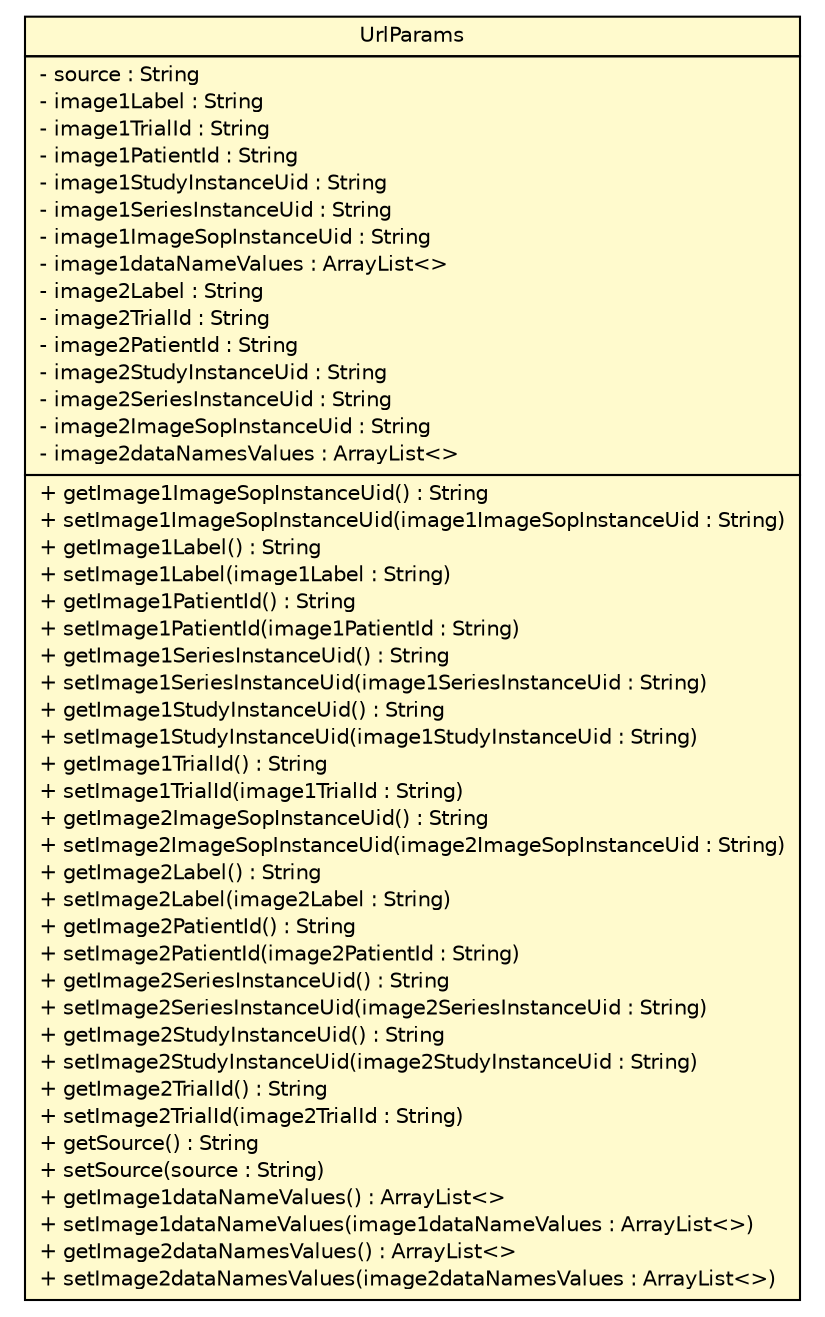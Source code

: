 #!/usr/local/bin/dot
#
# Class diagram 
# Generated by UmlGraph version 4.8 (http://www.spinellis.gr/sw/umlgraph)
#

digraph G {
	edge [fontname="Helvetica",fontsize=10,labelfontname="Helvetica",labelfontsize=10];
	node [fontname="Helvetica",fontsize=10,shape=plaintext];
	// gov.nih.nci.ncia.util.UrlParams
	c68185 [label=<<table border="0" cellborder="1" cellspacing="0" cellpadding="2" port="p" bgcolor="lemonChiffon" href="./UrlParams.html">
		<tr><td><table border="0" cellspacing="0" cellpadding="1">
			<tr><td> UrlParams </td></tr>
		</table></td></tr>
		<tr><td><table border="0" cellspacing="0" cellpadding="1">
			<tr><td align="left"> - source : String </td></tr>
			<tr><td align="left"> - image1Label : String </td></tr>
			<tr><td align="left"> - image1TrialId : String </td></tr>
			<tr><td align="left"> - image1PatientId : String </td></tr>
			<tr><td align="left"> - image1StudyInstanceUid : String </td></tr>
			<tr><td align="left"> - image1SeriesInstanceUid : String </td></tr>
			<tr><td align="left"> - image1ImageSopInstanceUid : String </td></tr>
			<tr><td align="left"> - image1dataNameValues : ArrayList&lt;&gt; </td></tr>
			<tr><td align="left"> - image2Label : String </td></tr>
			<tr><td align="left"> - image2TrialId : String </td></tr>
			<tr><td align="left"> - image2PatientId : String </td></tr>
			<tr><td align="left"> - image2StudyInstanceUid : String </td></tr>
			<tr><td align="left"> - image2SeriesInstanceUid : String </td></tr>
			<tr><td align="left"> - image2ImageSopInstanceUid : String </td></tr>
			<tr><td align="left"> - image2dataNamesValues : ArrayList&lt;&gt; </td></tr>
		</table></td></tr>
		<tr><td><table border="0" cellspacing="0" cellpadding="1">
			<tr><td align="left"> + getImage1ImageSopInstanceUid() : String </td></tr>
			<tr><td align="left"> + setImage1ImageSopInstanceUid(image1ImageSopInstanceUid : String) </td></tr>
			<tr><td align="left"> + getImage1Label() : String </td></tr>
			<tr><td align="left"> + setImage1Label(image1Label : String) </td></tr>
			<tr><td align="left"> + getImage1PatientId() : String </td></tr>
			<tr><td align="left"> + setImage1PatientId(image1PatientId : String) </td></tr>
			<tr><td align="left"> + getImage1SeriesInstanceUid() : String </td></tr>
			<tr><td align="left"> + setImage1SeriesInstanceUid(image1SeriesInstanceUid : String) </td></tr>
			<tr><td align="left"> + getImage1StudyInstanceUid() : String </td></tr>
			<tr><td align="left"> + setImage1StudyInstanceUid(image1StudyInstanceUid : String) </td></tr>
			<tr><td align="left"> + getImage1TrialId() : String </td></tr>
			<tr><td align="left"> + setImage1TrialId(image1TrialId : String) </td></tr>
			<tr><td align="left"> + getImage2ImageSopInstanceUid() : String </td></tr>
			<tr><td align="left"> + setImage2ImageSopInstanceUid(image2ImageSopInstanceUid : String) </td></tr>
			<tr><td align="left"> + getImage2Label() : String </td></tr>
			<tr><td align="left"> + setImage2Label(image2Label : String) </td></tr>
			<tr><td align="left"> + getImage2PatientId() : String </td></tr>
			<tr><td align="left"> + setImage2PatientId(image2PatientId : String) </td></tr>
			<tr><td align="left"> + getImage2SeriesInstanceUid() : String </td></tr>
			<tr><td align="left"> + setImage2SeriesInstanceUid(image2SeriesInstanceUid : String) </td></tr>
			<tr><td align="left"> + getImage2StudyInstanceUid() : String </td></tr>
			<tr><td align="left"> + setImage2StudyInstanceUid(image2StudyInstanceUid : String) </td></tr>
			<tr><td align="left"> + getImage2TrialId() : String </td></tr>
			<tr><td align="left"> + setImage2TrialId(image2TrialId : String) </td></tr>
			<tr><td align="left"> + getSource() : String </td></tr>
			<tr><td align="left"> + setSource(source : String) </td></tr>
			<tr><td align="left"> + getImage1dataNameValues() : ArrayList&lt;&gt; </td></tr>
			<tr><td align="left"> + setImage1dataNameValues(image1dataNameValues : ArrayList&lt;&gt;) </td></tr>
			<tr><td align="left"> + getImage2dataNamesValues() : ArrayList&lt;&gt; </td></tr>
			<tr><td align="left"> + setImage2dataNamesValues(image2dataNamesValues : ArrayList&lt;&gt;) </td></tr>
		</table></td></tr>
		</table>>, fontname="Helvetica", fontcolor="black", fontsize=10.0];
}

